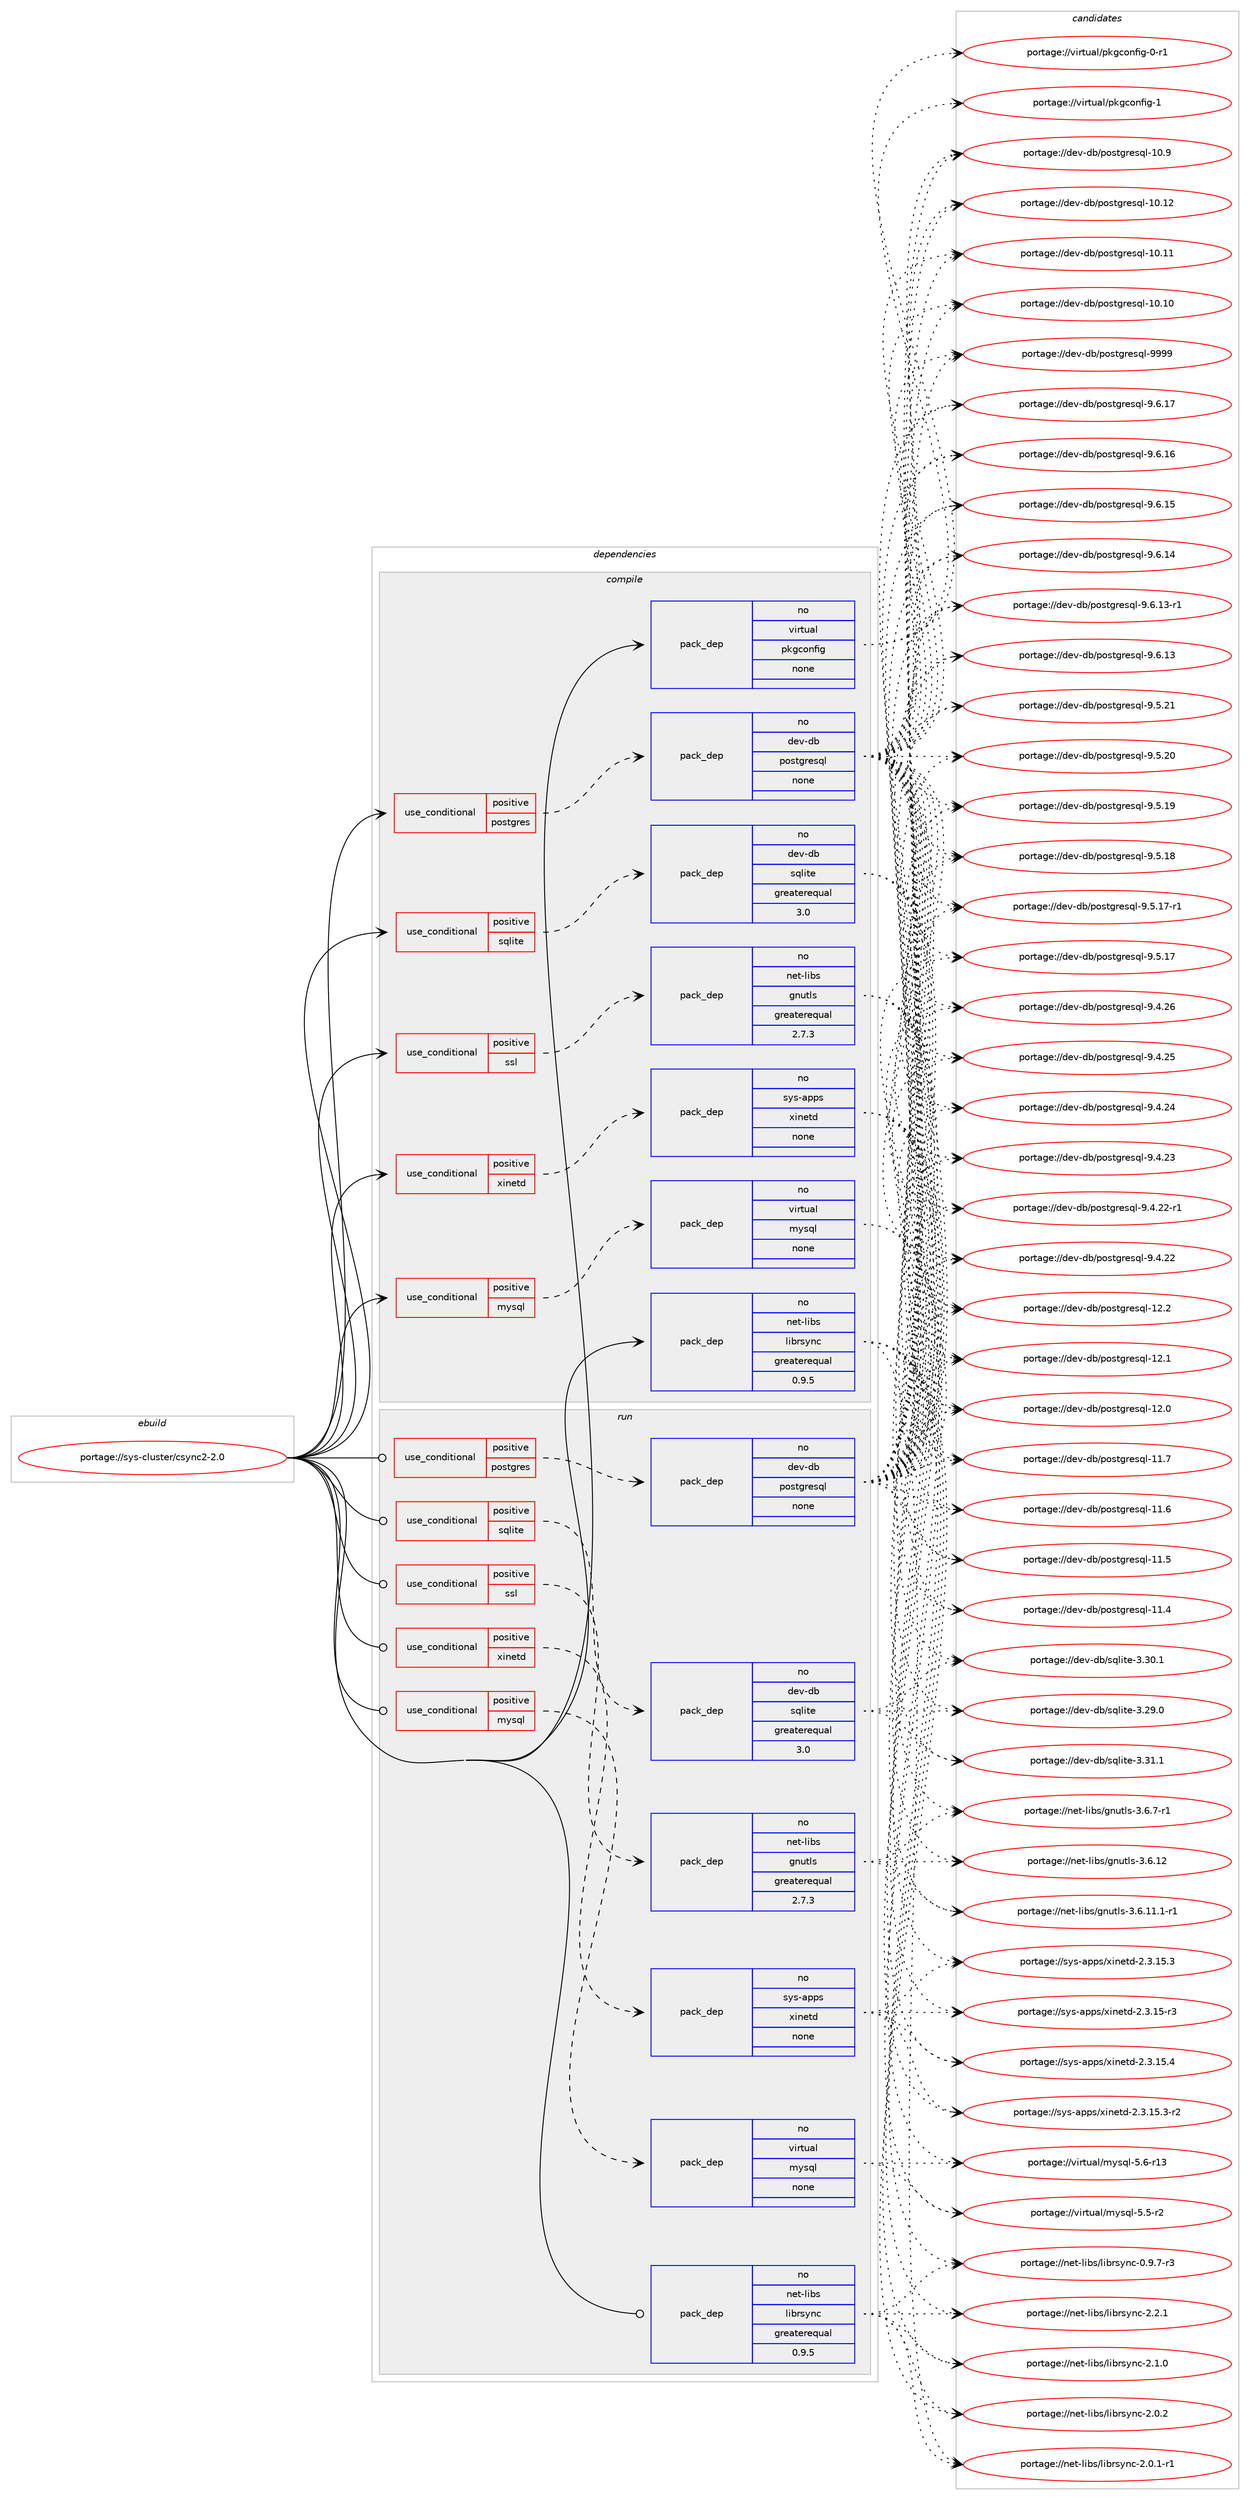 digraph prolog {

# *************
# Graph options
# *************

newrank=true;
concentrate=true;
compound=true;
graph [rankdir=LR,fontname=Helvetica,fontsize=10,ranksep=1.5];#, ranksep=2.5, nodesep=0.2];
edge  [arrowhead=vee];
node  [fontname=Helvetica,fontsize=10];

# **********
# The ebuild
# **********

subgraph cluster_leftcol {
color=gray;
rank=same;
label=<<i>ebuild</i>>;
id [label="portage://sys-cluster/csync2-2.0", color=red, width=4, href="../sys-cluster/csync2-2.0.svg"];
}

# ****************
# The dependencies
# ****************

subgraph cluster_midcol {
color=gray;
label=<<i>dependencies</i>>;
subgraph cluster_compile {
fillcolor="#eeeeee";
style=filled;
label=<<i>compile</i>>;
subgraph cond1847 {
dependency11471 [label=<<TABLE BORDER="0" CELLBORDER="1" CELLSPACING="0" CELLPADDING="4"><TR><TD ROWSPAN="3" CELLPADDING="10">use_conditional</TD></TR><TR><TD>positive</TD></TR><TR><TD>mysql</TD></TR></TABLE>>, shape=none, color=red];
subgraph pack9327 {
dependency11472 [label=<<TABLE BORDER="0" CELLBORDER="1" CELLSPACING="0" CELLPADDING="4" WIDTH="220"><TR><TD ROWSPAN="6" CELLPADDING="30">pack_dep</TD></TR><TR><TD WIDTH="110">no</TD></TR><TR><TD>virtual</TD></TR><TR><TD>mysql</TD></TR><TR><TD>none</TD></TR><TR><TD></TD></TR></TABLE>>, shape=none, color=blue];
}
dependency11471:e -> dependency11472:w [weight=20,style="dashed",arrowhead="vee"];
}
id:e -> dependency11471:w [weight=20,style="solid",arrowhead="vee"];
subgraph cond1848 {
dependency11473 [label=<<TABLE BORDER="0" CELLBORDER="1" CELLSPACING="0" CELLPADDING="4"><TR><TD ROWSPAN="3" CELLPADDING="10">use_conditional</TD></TR><TR><TD>positive</TD></TR><TR><TD>postgres</TD></TR></TABLE>>, shape=none, color=red];
subgraph pack9328 {
dependency11474 [label=<<TABLE BORDER="0" CELLBORDER="1" CELLSPACING="0" CELLPADDING="4" WIDTH="220"><TR><TD ROWSPAN="6" CELLPADDING="30">pack_dep</TD></TR><TR><TD WIDTH="110">no</TD></TR><TR><TD>dev-db</TD></TR><TR><TD>postgresql</TD></TR><TR><TD>none</TD></TR><TR><TD></TD></TR></TABLE>>, shape=none, color=blue];
}
dependency11473:e -> dependency11474:w [weight=20,style="dashed",arrowhead="vee"];
}
id:e -> dependency11473:w [weight=20,style="solid",arrowhead="vee"];
subgraph cond1849 {
dependency11475 [label=<<TABLE BORDER="0" CELLBORDER="1" CELLSPACING="0" CELLPADDING="4"><TR><TD ROWSPAN="3" CELLPADDING="10">use_conditional</TD></TR><TR><TD>positive</TD></TR><TR><TD>sqlite</TD></TR></TABLE>>, shape=none, color=red];
subgraph pack9329 {
dependency11476 [label=<<TABLE BORDER="0" CELLBORDER="1" CELLSPACING="0" CELLPADDING="4" WIDTH="220"><TR><TD ROWSPAN="6" CELLPADDING="30">pack_dep</TD></TR><TR><TD WIDTH="110">no</TD></TR><TR><TD>dev-db</TD></TR><TR><TD>sqlite</TD></TR><TR><TD>greaterequal</TD></TR><TR><TD>3.0</TD></TR></TABLE>>, shape=none, color=blue];
}
dependency11475:e -> dependency11476:w [weight=20,style="dashed",arrowhead="vee"];
}
id:e -> dependency11475:w [weight=20,style="solid",arrowhead="vee"];
subgraph cond1850 {
dependency11477 [label=<<TABLE BORDER="0" CELLBORDER="1" CELLSPACING="0" CELLPADDING="4"><TR><TD ROWSPAN="3" CELLPADDING="10">use_conditional</TD></TR><TR><TD>positive</TD></TR><TR><TD>ssl</TD></TR></TABLE>>, shape=none, color=red];
subgraph pack9330 {
dependency11478 [label=<<TABLE BORDER="0" CELLBORDER="1" CELLSPACING="0" CELLPADDING="4" WIDTH="220"><TR><TD ROWSPAN="6" CELLPADDING="30">pack_dep</TD></TR><TR><TD WIDTH="110">no</TD></TR><TR><TD>net-libs</TD></TR><TR><TD>gnutls</TD></TR><TR><TD>greaterequal</TD></TR><TR><TD>2.7.3</TD></TR></TABLE>>, shape=none, color=blue];
}
dependency11477:e -> dependency11478:w [weight=20,style="dashed",arrowhead="vee"];
}
id:e -> dependency11477:w [weight=20,style="solid",arrowhead="vee"];
subgraph cond1851 {
dependency11479 [label=<<TABLE BORDER="0" CELLBORDER="1" CELLSPACING="0" CELLPADDING="4"><TR><TD ROWSPAN="3" CELLPADDING="10">use_conditional</TD></TR><TR><TD>positive</TD></TR><TR><TD>xinetd</TD></TR></TABLE>>, shape=none, color=red];
subgraph pack9331 {
dependency11480 [label=<<TABLE BORDER="0" CELLBORDER="1" CELLSPACING="0" CELLPADDING="4" WIDTH="220"><TR><TD ROWSPAN="6" CELLPADDING="30">pack_dep</TD></TR><TR><TD WIDTH="110">no</TD></TR><TR><TD>sys-apps</TD></TR><TR><TD>xinetd</TD></TR><TR><TD>none</TD></TR><TR><TD></TD></TR></TABLE>>, shape=none, color=blue];
}
dependency11479:e -> dependency11480:w [weight=20,style="dashed",arrowhead="vee"];
}
id:e -> dependency11479:w [weight=20,style="solid",arrowhead="vee"];
subgraph pack9332 {
dependency11481 [label=<<TABLE BORDER="0" CELLBORDER="1" CELLSPACING="0" CELLPADDING="4" WIDTH="220"><TR><TD ROWSPAN="6" CELLPADDING="30">pack_dep</TD></TR><TR><TD WIDTH="110">no</TD></TR><TR><TD>net-libs</TD></TR><TR><TD>librsync</TD></TR><TR><TD>greaterequal</TD></TR><TR><TD>0.9.5</TD></TR></TABLE>>, shape=none, color=blue];
}
id:e -> dependency11481:w [weight=20,style="solid",arrowhead="vee"];
subgraph pack9333 {
dependency11482 [label=<<TABLE BORDER="0" CELLBORDER="1" CELLSPACING="0" CELLPADDING="4" WIDTH="220"><TR><TD ROWSPAN="6" CELLPADDING="30">pack_dep</TD></TR><TR><TD WIDTH="110">no</TD></TR><TR><TD>virtual</TD></TR><TR><TD>pkgconfig</TD></TR><TR><TD>none</TD></TR><TR><TD></TD></TR></TABLE>>, shape=none, color=blue];
}
id:e -> dependency11482:w [weight=20,style="solid",arrowhead="vee"];
}
subgraph cluster_compileandrun {
fillcolor="#eeeeee";
style=filled;
label=<<i>compile and run</i>>;
}
subgraph cluster_run {
fillcolor="#eeeeee";
style=filled;
label=<<i>run</i>>;
subgraph cond1852 {
dependency11483 [label=<<TABLE BORDER="0" CELLBORDER="1" CELLSPACING="0" CELLPADDING="4"><TR><TD ROWSPAN="3" CELLPADDING="10">use_conditional</TD></TR><TR><TD>positive</TD></TR><TR><TD>mysql</TD></TR></TABLE>>, shape=none, color=red];
subgraph pack9334 {
dependency11484 [label=<<TABLE BORDER="0" CELLBORDER="1" CELLSPACING="0" CELLPADDING="4" WIDTH="220"><TR><TD ROWSPAN="6" CELLPADDING="30">pack_dep</TD></TR><TR><TD WIDTH="110">no</TD></TR><TR><TD>virtual</TD></TR><TR><TD>mysql</TD></TR><TR><TD>none</TD></TR><TR><TD></TD></TR></TABLE>>, shape=none, color=blue];
}
dependency11483:e -> dependency11484:w [weight=20,style="dashed",arrowhead="vee"];
}
id:e -> dependency11483:w [weight=20,style="solid",arrowhead="odot"];
subgraph cond1853 {
dependency11485 [label=<<TABLE BORDER="0" CELLBORDER="1" CELLSPACING="0" CELLPADDING="4"><TR><TD ROWSPAN="3" CELLPADDING="10">use_conditional</TD></TR><TR><TD>positive</TD></TR><TR><TD>postgres</TD></TR></TABLE>>, shape=none, color=red];
subgraph pack9335 {
dependency11486 [label=<<TABLE BORDER="0" CELLBORDER="1" CELLSPACING="0" CELLPADDING="4" WIDTH="220"><TR><TD ROWSPAN="6" CELLPADDING="30">pack_dep</TD></TR><TR><TD WIDTH="110">no</TD></TR><TR><TD>dev-db</TD></TR><TR><TD>postgresql</TD></TR><TR><TD>none</TD></TR><TR><TD></TD></TR></TABLE>>, shape=none, color=blue];
}
dependency11485:e -> dependency11486:w [weight=20,style="dashed",arrowhead="vee"];
}
id:e -> dependency11485:w [weight=20,style="solid",arrowhead="odot"];
subgraph cond1854 {
dependency11487 [label=<<TABLE BORDER="0" CELLBORDER="1" CELLSPACING="0" CELLPADDING="4"><TR><TD ROWSPAN="3" CELLPADDING="10">use_conditional</TD></TR><TR><TD>positive</TD></TR><TR><TD>sqlite</TD></TR></TABLE>>, shape=none, color=red];
subgraph pack9336 {
dependency11488 [label=<<TABLE BORDER="0" CELLBORDER="1" CELLSPACING="0" CELLPADDING="4" WIDTH="220"><TR><TD ROWSPAN="6" CELLPADDING="30">pack_dep</TD></TR><TR><TD WIDTH="110">no</TD></TR><TR><TD>dev-db</TD></TR><TR><TD>sqlite</TD></TR><TR><TD>greaterequal</TD></TR><TR><TD>3.0</TD></TR></TABLE>>, shape=none, color=blue];
}
dependency11487:e -> dependency11488:w [weight=20,style="dashed",arrowhead="vee"];
}
id:e -> dependency11487:w [weight=20,style="solid",arrowhead="odot"];
subgraph cond1855 {
dependency11489 [label=<<TABLE BORDER="0" CELLBORDER="1" CELLSPACING="0" CELLPADDING="4"><TR><TD ROWSPAN="3" CELLPADDING="10">use_conditional</TD></TR><TR><TD>positive</TD></TR><TR><TD>ssl</TD></TR></TABLE>>, shape=none, color=red];
subgraph pack9337 {
dependency11490 [label=<<TABLE BORDER="0" CELLBORDER="1" CELLSPACING="0" CELLPADDING="4" WIDTH="220"><TR><TD ROWSPAN="6" CELLPADDING="30">pack_dep</TD></TR><TR><TD WIDTH="110">no</TD></TR><TR><TD>net-libs</TD></TR><TR><TD>gnutls</TD></TR><TR><TD>greaterequal</TD></TR><TR><TD>2.7.3</TD></TR></TABLE>>, shape=none, color=blue];
}
dependency11489:e -> dependency11490:w [weight=20,style="dashed",arrowhead="vee"];
}
id:e -> dependency11489:w [weight=20,style="solid",arrowhead="odot"];
subgraph cond1856 {
dependency11491 [label=<<TABLE BORDER="0" CELLBORDER="1" CELLSPACING="0" CELLPADDING="4"><TR><TD ROWSPAN="3" CELLPADDING="10">use_conditional</TD></TR><TR><TD>positive</TD></TR><TR><TD>xinetd</TD></TR></TABLE>>, shape=none, color=red];
subgraph pack9338 {
dependency11492 [label=<<TABLE BORDER="0" CELLBORDER="1" CELLSPACING="0" CELLPADDING="4" WIDTH="220"><TR><TD ROWSPAN="6" CELLPADDING="30">pack_dep</TD></TR><TR><TD WIDTH="110">no</TD></TR><TR><TD>sys-apps</TD></TR><TR><TD>xinetd</TD></TR><TR><TD>none</TD></TR><TR><TD></TD></TR></TABLE>>, shape=none, color=blue];
}
dependency11491:e -> dependency11492:w [weight=20,style="dashed",arrowhead="vee"];
}
id:e -> dependency11491:w [weight=20,style="solid",arrowhead="odot"];
subgraph pack9339 {
dependency11493 [label=<<TABLE BORDER="0" CELLBORDER="1" CELLSPACING="0" CELLPADDING="4" WIDTH="220"><TR><TD ROWSPAN="6" CELLPADDING="30">pack_dep</TD></TR><TR><TD WIDTH="110">no</TD></TR><TR><TD>net-libs</TD></TR><TR><TD>librsync</TD></TR><TR><TD>greaterequal</TD></TR><TR><TD>0.9.5</TD></TR></TABLE>>, shape=none, color=blue];
}
id:e -> dependency11493:w [weight=20,style="solid",arrowhead="odot"];
}
}

# **************
# The candidates
# **************

subgraph cluster_choices {
rank=same;
color=gray;
label=<<i>candidates</i>>;

subgraph choice9327 {
color=black;
nodesep=1;
choice118105114116117971084710912111511310845534654451144951 [label="portage://virtual/mysql-5.6-r13", color=red, width=4,href="../virtual/mysql-5.6-r13.svg"];
choice1181051141161179710847109121115113108455346534511450 [label="portage://virtual/mysql-5.5-r2", color=red, width=4,href="../virtual/mysql-5.5-r2.svg"];
dependency11472:e -> choice118105114116117971084710912111511310845534654451144951:w [style=dotted,weight="100"];
dependency11472:e -> choice1181051141161179710847109121115113108455346534511450:w [style=dotted,weight="100"];
}
subgraph choice9328 {
color=black;
nodesep=1;
choice1001011184510098471121111151161031141011151131084557575757 [label="portage://dev-db/postgresql-9999", color=red, width=4,href="../dev-db/postgresql-9999.svg"];
choice10010111845100984711211111511610311410111511310845574654464955 [label="portage://dev-db/postgresql-9.6.17", color=red, width=4,href="../dev-db/postgresql-9.6.17.svg"];
choice10010111845100984711211111511610311410111511310845574654464954 [label="portage://dev-db/postgresql-9.6.16", color=red, width=4,href="../dev-db/postgresql-9.6.16.svg"];
choice10010111845100984711211111511610311410111511310845574654464953 [label="portage://dev-db/postgresql-9.6.15", color=red, width=4,href="../dev-db/postgresql-9.6.15.svg"];
choice10010111845100984711211111511610311410111511310845574654464952 [label="portage://dev-db/postgresql-9.6.14", color=red, width=4,href="../dev-db/postgresql-9.6.14.svg"];
choice100101118451009847112111115116103114101115113108455746544649514511449 [label="portage://dev-db/postgresql-9.6.13-r1", color=red, width=4,href="../dev-db/postgresql-9.6.13-r1.svg"];
choice10010111845100984711211111511610311410111511310845574654464951 [label="portage://dev-db/postgresql-9.6.13", color=red, width=4,href="../dev-db/postgresql-9.6.13.svg"];
choice10010111845100984711211111511610311410111511310845574653465049 [label="portage://dev-db/postgresql-9.5.21", color=red, width=4,href="../dev-db/postgresql-9.5.21.svg"];
choice10010111845100984711211111511610311410111511310845574653465048 [label="portage://dev-db/postgresql-9.5.20", color=red, width=4,href="../dev-db/postgresql-9.5.20.svg"];
choice10010111845100984711211111511610311410111511310845574653464957 [label="portage://dev-db/postgresql-9.5.19", color=red, width=4,href="../dev-db/postgresql-9.5.19.svg"];
choice10010111845100984711211111511610311410111511310845574653464956 [label="portage://dev-db/postgresql-9.5.18", color=red, width=4,href="../dev-db/postgresql-9.5.18.svg"];
choice100101118451009847112111115116103114101115113108455746534649554511449 [label="portage://dev-db/postgresql-9.5.17-r1", color=red, width=4,href="../dev-db/postgresql-9.5.17-r1.svg"];
choice10010111845100984711211111511610311410111511310845574653464955 [label="portage://dev-db/postgresql-9.5.17", color=red, width=4,href="../dev-db/postgresql-9.5.17.svg"];
choice10010111845100984711211111511610311410111511310845574652465054 [label="portage://dev-db/postgresql-9.4.26", color=red, width=4,href="../dev-db/postgresql-9.4.26.svg"];
choice10010111845100984711211111511610311410111511310845574652465053 [label="portage://dev-db/postgresql-9.4.25", color=red, width=4,href="../dev-db/postgresql-9.4.25.svg"];
choice10010111845100984711211111511610311410111511310845574652465052 [label="portage://dev-db/postgresql-9.4.24", color=red, width=4,href="../dev-db/postgresql-9.4.24.svg"];
choice10010111845100984711211111511610311410111511310845574652465051 [label="portage://dev-db/postgresql-9.4.23", color=red, width=4,href="../dev-db/postgresql-9.4.23.svg"];
choice100101118451009847112111115116103114101115113108455746524650504511449 [label="portage://dev-db/postgresql-9.4.22-r1", color=red, width=4,href="../dev-db/postgresql-9.4.22-r1.svg"];
choice10010111845100984711211111511610311410111511310845574652465050 [label="portage://dev-db/postgresql-9.4.22", color=red, width=4,href="../dev-db/postgresql-9.4.22.svg"];
choice1001011184510098471121111151161031141011151131084549504650 [label="portage://dev-db/postgresql-12.2", color=red, width=4,href="../dev-db/postgresql-12.2.svg"];
choice1001011184510098471121111151161031141011151131084549504649 [label="portage://dev-db/postgresql-12.1", color=red, width=4,href="../dev-db/postgresql-12.1.svg"];
choice1001011184510098471121111151161031141011151131084549504648 [label="portage://dev-db/postgresql-12.0", color=red, width=4,href="../dev-db/postgresql-12.0.svg"];
choice1001011184510098471121111151161031141011151131084549494655 [label="portage://dev-db/postgresql-11.7", color=red, width=4,href="../dev-db/postgresql-11.7.svg"];
choice1001011184510098471121111151161031141011151131084549494654 [label="portage://dev-db/postgresql-11.6", color=red, width=4,href="../dev-db/postgresql-11.6.svg"];
choice1001011184510098471121111151161031141011151131084549494653 [label="portage://dev-db/postgresql-11.5", color=red, width=4,href="../dev-db/postgresql-11.5.svg"];
choice1001011184510098471121111151161031141011151131084549494652 [label="portage://dev-db/postgresql-11.4", color=red, width=4,href="../dev-db/postgresql-11.4.svg"];
choice1001011184510098471121111151161031141011151131084549484657 [label="portage://dev-db/postgresql-10.9", color=red, width=4,href="../dev-db/postgresql-10.9.svg"];
choice100101118451009847112111115116103114101115113108454948464950 [label="portage://dev-db/postgresql-10.12", color=red, width=4,href="../dev-db/postgresql-10.12.svg"];
choice100101118451009847112111115116103114101115113108454948464949 [label="portage://dev-db/postgresql-10.11", color=red, width=4,href="../dev-db/postgresql-10.11.svg"];
choice100101118451009847112111115116103114101115113108454948464948 [label="portage://dev-db/postgresql-10.10", color=red, width=4,href="../dev-db/postgresql-10.10.svg"];
dependency11474:e -> choice1001011184510098471121111151161031141011151131084557575757:w [style=dotted,weight="100"];
dependency11474:e -> choice10010111845100984711211111511610311410111511310845574654464955:w [style=dotted,weight="100"];
dependency11474:e -> choice10010111845100984711211111511610311410111511310845574654464954:w [style=dotted,weight="100"];
dependency11474:e -> choice10010111845100984711211111511610311410111511310845574654464953:w [style=dotted,weight="100"];
dependency11474:e -> choice10010111845100984711211111511610311410111511310845574654464952:w [style=dotted,weight="100"];
dependency11474:e -> choice100101118451009847112111115116103114101115113108455746544649514511449:w [style=dotted,weight="100"];
dependency11474:e -> choice10010111845100984711211111511610311410111511310845574654464951:w [style=dotted,weight="100"];
dependency11474:e -> choice10010111845100984711211111511610311410111511310845574653465049:w [style=dotted,weight="100"];
dependency11474:e -> choice10010111845100984711211111511610311410111511310845574653465048:w [style=dotted,weight="100"];
dependency11474:e -> choice10010111845100984711211111511610311410111511310845574653464957:w [style=dotted,weight="100"];
dependency11474:e -> choice10010111845100984711211111511610311410111511310845574653464956:w [style=dotted,weight="100"];
dependency11474:e -> choice100101118451009847112111115116103114101115113108455746534649554511449:w [style=dotted,weight="100"];
dependency11474:e -> choice10010111845100984711211111511610311410111511310845574653464955:w [style=dotted,weight="100"];
dependency11474:e -> choice10010111845100984711211111511610311410111511310845574652465054:w [style=dotted,weight="100"];
dependency11474:e -> choice10010111845100984711211111511610311410111511310845574652465053:w [style=dotted,weight="100"];
dependency11474:e -> choice10010111845100984711211111511610311410111511310845574652465052:w [style=dotted,weight="100"];
dependency11474:e -> choice10010111845100984711211111511610311410111511310845574652465051:w [style=dotted,weight="100"];
dependency11474:e -> choice100101118451009847112111115116103114101115113108455746524650504511449:w [style=dotted,weight="100"];
dependency11474:e -> choice10010111845100984711211111511610311410111511310845574652465050:w [style=dotted,weight="100"];
dependency11474:e -> choice1001011184510098471121111151161031141011151131084549504650:w [style=dotted,weight="100"];
dependency11474:e -> choice1001011184510098471121111151161031141011151131084549504649:w [style=dotted,weight="100"];
dependency11474:e -> choice1001011184510098471121111151161031141011151131084549504648:w [style=dotted,weight="100"];
dependency11474:e -> choice1001011184510098471121111151161031141011151131084549494655:w [style=dotted,weight="100"];
dependency11474:e -> choice1001011184510098471121111151161031141011151131084549494654:w [style=dotted,weight="100"];
dependency11474:e -> choice1001011184510098471121111151161031141011151131084549494653:w [style=dotted,weight="100"];
dependency11474:e -> choice1001011184510098471121111151161031141011151131084549494652:w [style=dotted,weight="100"];
dependency11474:e -> choice1001011184510098471121111151161031141011151131084549484657:w [style=dotted,weight="100"];
dependency11474:e -> choice100101118451009847112111115116103114101115113108454948464950:w [style=dotted,weight="100"];
dependency11474:e -> choice100101118451009847112111115116103114101115113108454948464949:w [style=dotted,weight="100"];
dependency11474:e -> choice100101118451009847112111115116103114101115113108454948464948:w [style=dotted,weight="100"];
}
subgraph choice9329 {
color=black;
nodesep=1;
choice10010111845100984711511310810511610145514651494649 [label="portage://dev-db/sqlite-3.31.1", color=red, width=4,href="../dev-db/sqlite-3.31.1.svg"];
choice10010111845100984711511310810511610145514651484649 [label="portage://dev-db/sqlite-3.30.1", color=red, width=4,href="../dev-db/sqlite-3.30.1.svg"];
choice10010111845100984711511310810511610145514650574648 [label="portage://dev-db/sqlite-3.29.0", color=red, width=4,href="../dev-db/sqlite-3.29.0.svg"];
dependency11476:e -> choice10010111845100984711511310810511610145514651494649:w [style=dotted,weight="100"];
dependency11476:e -> choice10010111845100984711511310810511610145514651484649:w [style=dotted,weight="100"];
dependency11476:e -> choice10010111845100984711511310810511610145514650574648:w [style=dotted,weight="100"];
}
subgraph choice9330 {
color=black;
nodesep=1;
choice1101011164510810598115471031101171161081154551465446554511449 [label="portage://net-libs/gnutls-3.6.7-r1", color=red, width=4,href="../net-libs/gnutls-3.6.7-r1.svg"];
choice11010111645108105981154710311011711610811545514654464950 [label="portage://net-libs/gnutls-3.6.12", color=red, width=4,href="../net-libs/gnutls-3.6.12.svg"];
choice1101011164510810598115471031101171161081154551465446494946494511449 [label="portage://net-libs/gnutls-3.6.11.1-r1", color=red, width=4,href="../net-libs/gnutls-3.6.11.1-r1.svg"];
dependency11478:e -> choice1101011164510810598115471031101171161081154551465446554511449:w [style=dotted,weight="100"];
dependency11478:e -> choice11010111645108105981154710311011711610811545514654464950:w [style=dotted,weight="100"];
dependency11478:e -> choice1101011164510810598115471031101171161081154551465446494946494511449:w [style=dotted,weight="100"];
}
subgraph choice9331 {
color=black;
nodesep=1;
choice115121115459711211211547120105110101116100455046514649534652 [label="portage://sys-apps/xinetd-2.3.15.4", color=red, width=4,href="../sys-apps/xinetd-2.3.15.4.svg"];
choice1151211154597112112115471201051101011161004550465146495346514511450 [label="portage://sys-apps/xinetd-2.3.15.3-r2", color=red, width=4,href="../sys-apps/xinetd-2.3.15.3-r2.svg"];
choice115121115459711211211547120105110101116100455046514649534651 [label="portage://sys-apps/xinetd-2.3.15.3", color=red, width=4,href="../sys-apps/xinetd-2.3.15.3.svg"];
choice115121115459711211211547120105110101116100455046514649534511451 [label="portage://sys-apps/xinetd-2.3.15-r3", color=red, width=4,href="../sys-apps/xinetd-2.3.15-r3.svg"];
dependency11480:e -> choice115121115459711211211547120105110101116100455046514649534652:w [style=dotted,weight="100"];
dependency11480:e -> choice1151211154597112112115471201051101011161004550465146495346514511450:w [style=dotted,weight="100"];
dependency11480:e -> choice115121115459711211211547120105110101116100455046514649534651:w [style=dotted,weight="100"];
dependency11480:e -> choice115121115459711211211547120105110101116100455046514649534511451:w [style=dotted,weight="100"];
}
subgraph choice9332 {
color=black;
nodesep=1;
choice1101011164510810598115471081059811411512111099455046504649 [label="portage://net-libs/librsync-2.2.1", color=red, width=4,href="../net-libs/librsync-2.2.1.svg"];
choice1101011164510810598115471081059811411512111099455046494648 [label="portage://net-libs/librsync-2.1.0", color=red, width=4,href="../net-libs/librsync-2.1.0.svg"];
choice1101011164510810598115471081059811411512111099455046484650 [label="portage://net-libs/librsync-2.0.2", color=red, width=4,href="../net-libs/librsync-2.0.2.svg"];
choice11010111645108105981154710810598114115121110994550464846494511449 [label="portage://net-libs/librsync-2.0.1-r1", color=red, width=4,href="../net-libs/librsync-2.0.1-r1.svg"];
choice11010111645108105981154710810598114115121110994548465746554511451 [label="portage://net-libs/librsync-0.9.7-r3", color=red, width=4,href="../net-libs/librsync-0.9.7-r3.svg"];
dependency11481:e -> choice1101011164510810598115471081059811411512111099455046504649:w [style=dotted,weight="100"];
dependency11481:e -> choice1101011164510810598115471081059811411512111099455046494648:w [style=dotted,weight="100"];
dependency11481:e -> choice1101011164510810598115471081059811411512111099455046484650:w [style=dotted,weight="100"];
dependency11481:e -> choice11010111645108105981154710810598114115121110994550464846494511449:w [style=dotted,weight="100"];
dependency11481:e -> choice11010111645108105981154710810598114115121110994548465746554511451:w [style=dotted,weight="100"];
}
subgraph choice9333 {
color=black;
nodesep=1;
choice1181051141161179710847112107103991111101021051034549 [label="portage://virtual/pkgconfig-1", color=red, width=4,href="../virtual/pkgconfig-1.svg"];
choice11810511411611797108471121071039911111010210510345484511449 [label="portage://virtual/pkgconfig-0-r1", color=red, width=4,href="../virtual/pkgconfig-0-r1.svg"];
dependency11482:e -> choice1181051141161179710847112107103991111101021051034549:w [style=dotted,weight="100"];
dependency11482:e -> choice11810511411611797108471121071039911111010210510345484511449:w [style=dotted,weight="100"];
}
subgraph choice9334 {
color=black;
nodesep=1;
choice118105114116117971084710912111511310845534654451144951 [label="portage://virtual/mysql-5.6-r13", color=red, width=4,href="../virtual/mysql-5.6-r13.svg"];
choice1181051141161179710847109121115113108455346534511450 [label="portage://virtual/mysql-5.5-r2", color=red, width=4,href="../virtual/mysql-5.5-r2.svg"];
dependency11484:e -> choice118105114116117971084710912111511310845534654451144951:w [style=dotted,weight="100"];
dependency11484:e -> choice1181051141161179710847109121115113108455346534511450:w [style=dotted,weight="100"];
}
subgraph choice9335 {
color=black;
nodesep=1;
choice1001011184510098471121111151161031141011151131084557575757 [label="portage://dev-db/postgresql-9999", color=red, width=4,href="../dev-db/postgresql-9999.svg"];
choice10010111845100984711211111511610311410111511310845574654464955 [label="portage://dev-db/postgresql-9.6.17", color=red, width=4,href="../dev-db/postgresql-9.6.17.svg"];
choice10010111845100984711211111511610311410111511310845574654464954 [label="portage://dev-db/postgresql-9.6.16", color=red, width=4,href="../dev-db/postgresql-9.6.16.svg"];
choice10010111845100984711211111511610311410111511310845574654464953 [label="portage://dev-db/postgresql-9.6.15", color=red, width=4,href="../dev-db/postgresql-9.6.15.svg"];
choice10010111845100984711211111511610311410111511310845574654464952 [label="portage://dev-db/postgresql-9.6.14", color=red, width=4,href="../dev-db/postgresql-9.6.14.svg"];
choice100101118451009847112111115116103114101115113108455746544649514511449 [label="portage://dev-db/postgresql-9.6.13-r1", color=red, width=4,href="../dev-db/postgresql-9.6.13-r1.svg"];
choice10010111845100984711211111511610311410111511310845574654464951 [label="portage://dev-db/postgresql-9.6.13", color=red, width=4,href="../dev-db/postgresql-9.6.13.svg"];
choice10010111845100984711211111511610311410111511310845574653465049 [label="portage://dev-db/postgresql-9.5.21", color=red, width=4,href="../dev-db/postgresql-9.5.21.svg"];
choice10010111845100984711211111511610311410111511310845574653465048 [label="portage://dev-db/postgresql-9.5.20", color=red, width=4,href="../dev-db/postgresql-9.5.20.svg"];
choice10010111845100984711211111511610311410111511310845574653464957 [label="portage://dev-db/postgresql-9.5.19", color=red, width=4,href="../dev-db/postgresql-9.5.19.svg"];
choice10010111845100984711211111511610311410111511310845574653464956 [label="portage://dev-db/postgresql-9.5.18", color=red, width=4,href="../dev-db/postgresql-9.5.18.svg"];
choice100101118451009847112111115116103114101115113108455746534649554511449 [label="portage://dev-db/postgresql-9.5.17-r1", color=red, width=4,href="../dev-db/postgresql-9.5.17-r1.svg"];
choice10010111845100984711211111511610311410111511310845574653464955 [label="portage://dev-db/postgresql-9.5.17", color=red, width=4,href="../dev-db/postgresql-9.5.17.svg"];
choice10010111845100984711211111511610311410111511310845574652465054 [label="portage://dev-db/postgresql-9.4.26", color=red, width=4,href="../dev-db/postgresql-9.4.26.svg"];
choice10010111845100984711211111511610311410111511310845574652465053 [label="portage://dev-db/postgresql-9.4.25", color=red, width=4,href="../dev-db/postgresql-9.4.25.svg"];
choice10010111845100984711211111511610311410111511310845574652465052 [label="portage://dev-db/postgresql-9.4.24", color=red, width=4,href="../dev-db/postgresql-9.4.24.svg"];
choice10010111845100984711211111511610311410111511310845574652465051 [label="portage://dev-db/postgresql-9.4.23", color=red, width=4,href="../dev-db/postgresql-9.4.23.svg"];
choice100101118451009847112111115116103114101115113108455746524650504511449 [label="portage://dev-db/postgresql-9.4.22-r1", color=red, width=4,href="../dev-db/postgresql-9.4.22-r1.svg"];
choice10010111845100984711211111511610311410111511310845574652465050 [label="portage://dev-db/postgresql-9.4.22", color=red, width=4,href="../dev-db/postgresql-9.4.22.svg"];
choice1001011184510098471121111151161031141011151131084549504650 [label="portage://dev-db/postgresql-12.2", color=red, width=4,href="../dev-db/postgresql-12.2.svg"];
choice1001011184510098471121111151161031141011151131084549504649 [label="portage://dev-db/postgresql-12.1", color=red, width=4,href="../dev-db/postgresql-12.1.svg"];
choice1001011184510098471121111151161031141011151131084549504648 [label="portage://dev-db/postgresql-12.0", color=red, width=4,href="../dev-db/postgresql-12.0.svg"];
choice1001011184510098471121111151161031141011151131084549494655 [label="portage://dev-db/postgresql-11.7", color=red, width=4,href="../dev-db/postgresql-11.7.svg"];
choice1001011184510098471121111151161031141011151131084549494654 [label="portage://dev-db/postgresql-11.6", color=red, width=4,href="../dev-db/postgresql-11.6.svg"];
choice1001011184510098471121111151161031141011151131084549494653 [label="portage://dev-db/postgresql-11.5", color=red, width=4,href="../dev-db/postgresql-11.5.svg"];
choice1001011184510098471121111151161031141011151131084549494652 [label="portage://dev-db/postgresql-11.4", color=red, width=4,href="../dev-db/postgresql-11.4.svg"];
choice1001011184510098471121111151161031141011151131084549484657 [label="portage://dev-db/postgresql-10.9", color=red, width=4,href="../dev-db/postgresql-10.9.svg"];
choice100101118451009847112111115116103114101115113108454948464950 [label="portage://dev-db/postgresql-10.12", color=red, width=4,href="../dev-db/postgresql-10.12.svg"];
choice100101118451009847112111115116103114101115113108454948464949 [label="portage://dev-db/postgresql-10.11", color=red, width=4,href="../dev-db/postgresql-10.11.svg"];
choice100101118451009847112111115116103114101115113108454948464948 [label="portage://dev-db/postgresql-10.10", color=red, width=4,href="../dev-db/postgresql-10.10.svg"];
dependency11486:e -> choice1001011184510098471121111151161031141011151131084557575757:w [style=dotted,weight="100"];
dependency11486:e -> choice10010111845100984711211111511610311410111511310845574654464955:w [style=dotted,weight="100"];
dependency11486:e -> choice10010111845100984711211111511610311410111511310845574654464954:w [style=dotted,weight="100"];
dependency11486:e -> choice10010111845100984711211111511610311410111511310845574654464953:w [style=dotted,weight="100"];
dependency11486:e -> choice10010111845100984711211111511610311410111511310845574654464952:w [style=dotted,weight="100"];
dependency11486:e -> choice100101118451009847112111115116103114101115113108455746544649514511449:w [style=dotted,weight="100"];
dependency11486:e -> choice10010111845100984711211111511610311410111511310845574654464951:w [style=dotted,weight="100"];
dependency11486:e -> choice10010111845100984711211111511610311410111511310845574653465049:w [style=dotted,weight="100"];
dependency11486:e -> choice10010111845100984711211111511610311410111511310845574653465048:w [style=dotted,weight="100"];
dependency11486:e -> choice10010111845100984711211111511610311410111511310845574653464957:w [style=dotted,weight="100"];
dependency11486:e -> choice10010111845100984711211111511610311410111511310845574653464956:w [style=dotted,weight="100"];
dependency11486:e -> choice100101118451009847112111115116103114101115113108455746534649554511449:w [style=dotted,weight="100"];
dependency11486:e -> choice10010111845100984711211111511610311410111511310845574653464955:w [style=dotted,weight="100"];
dependency11486:e -> choice10010111845100984711211111511610311410111511310845574652465054:w [style=dotted,weight="100"];
dependency11486:e -> choice10010111845100984711211111511610311410111511310845574652465053:w [style=dotted,weight="100"];
dependency11486:e -> choice10010111845100984711211111511610311410111511310845574652465052:w [style=dotted,weight="100"];
dependency11486:e -> choice10010111845100984711211111511610311410111511310845574652465051:w [style=dotted,weight="100"];
dependency11486:e -> choice100101118451009847112111115116103114101115113108455746524650504511449:w [style=dotted,weight="100"];
dependency11486:e -> choice10010111845100984711211111511610311410111511310845574652465050:w [style=dotted,weight="100"];
dependency11486:e -> choice1001011184510098471121111151161031141011151131084549504650:w [style=dotted,weight="100"];
dependency11486:e -> choice1001011184510098471121111151161031141011151131084549504649:w [style=dotted,weight="100"];
dependency11486:e -> choice1001011184510098471121111151161031141011151131084549504648:w [style=dotted,weight="100"];
dependency11486:e -> choice1001011184510098471121111151161031141011151131084549494655:w [style=dotted,weight="100"];
dependency11486:e -> choice1001011184510098471121111151161031141011151131084549494654:w [style=dotted,weight="100"];
dependency11486:e -> choice1001011184510098471121111151161031141011151131084549494653:w [style=dotted,weight="100"];
dependency11486:e -> choice1001011184510098471121111151161031141011151131084549494652:w [style=dotted,weight="100"];
dependency11486:e -> choice1001011184510098471121111151161031141011151131084549484657:w [style=dotted,weight="100"];
dependency11486:e -> choice100101118451009847112111115116103114101115113108454948464950:w [style=dotted,weight="100"];
dependency11486:e -> choice100101118451009847112111115116103114101115113108454948464949:w [style=dotted,weight="100"];
dependency11486:e -> choice100101118451009847112111115116103114101115113108454948464948:w [style=dotted,weight="100"];
}
subgraph choice9336 {
color=black;
nodesep=1;
choice10010111845100984711511310810511610145514651494649 [label="portage://dev-db/sqlite-3.31.1", color=red, width=4,href="../dev-db/sqlite-3.31.1.svg"];
choice10010111845100984711511310810511610145514651484649 [label="portage://dev-db/sqlite-3.30.1", color=red, width=4,href="../dev-db/sqlite-3.30.1.svg"];
choice10010111845100984711511310810511610145514650574648 [label="portage://dev-db/sqlite-3.29.0", color=red, width=4,href="../dev-db/sqlite-3.29.0.svg"];
dependency11488:e -> choice10010111845100984711511310810511610145514651494649:w [style=dotted,weight="100"];
dependency11488:e -> choice10010111845100984711511310810511610145514651484649:w [style=dotted,weight="100"];
dependency11488:e -> choice10010111845100984711511310810511610145514650574648:w [style=dotted,weight="100"];
}
subgraph choice9337 {
color=black;
nodesep=1;
choice1101011164510810598115471031101171161081154551465446554511449 [label="portage://net-libs/gnutls-3.6.7-r1", color=red, width=4,href="../net-libs/gnutls-3.6.7-r1.svg"];
choice11010111645108105981154710311011711610811545514654464950 [label="portage://net-libs/gnutls-3.6.12", color=red, width=4,href="../net-libs/gnutls-3.6.12.svg"];
choice1101011164510810598115471031101171161081154551465446494946494511449 [label="portage://net-libs/gnutls-3.6.11.1-r1", color=red, width=4,href="../net-libs/gnutls-3.6.11.1-r1.svg"];
dependency11490:e -> choice1101011164510810598115471031101171161081154551465446554511449:w [style=dotted,weight="100"];
dependency11490:e -> choice11010111645108105981154710311011711610811545514654464950:w [style=dotted,weight="100"];
dependency11490:e -> choice1101011164510810598115471031101171161081154551465446494946494511449:w [style=dotted,weight="100"];
}
subgraph choice9338 {
color=black;
nodesep=1;
choice115121115459711211211547120105110101116100455046514649534652 [label="portage://sys-apps/xinetd-2.3.15.4", color=red, width=4,href="../sys-apps/xinetd-2.3.15.4.svg"];
choice1151211154597112112115471201051101011161004550465146495346514511450 [label="portage://sys-apps/xinetd-2.3.15.3-r2", color=red, width=4,href="../sys-apps/xinetd-2.3.15.3-r2.svg"];
choice115121115459711211211547120105110101116100455046514649534651 [label="portage://sys-apps/xinetd-2.3.15.3", color=red, width=4,href="../sys-apps/xinetd-2.3.15.3.svg"];
choice115121115459711211211547120105110101116100455046514649534511451 [label="portage://sys-apps/xinetd-2.3.15-r3", color=red, width=4,href="../sys-apps/xinetd-2.3.15-r3.svg"];
dependency11492:e -> choice115121115459711211211547120105110101116100455046514649534652:w [style=dotted,weight="100"];
dependency11492:e -> choice1151211154597112112115471201051101011161004550465146495346514511450:w [style=dotted,weight="100"];
dependency11492:e -> choice115121115459711211211547120105110101116100455046514649534651:w [style=dotted,weight="100"];
dependency11492:e -> choice115121115459711211211547120105110101116100455046514649534511451:w [style=dotted,weight="100"];
}
subgraph choice9339 {
color=black;
nodesep=1;
choice1101011164510810598115471081059811411512111099455046504649 [label="portage://net-libs/librsync-2.2.1", color=red, width=4,href="../net-libs/librsync-2.2.1.svg"];
choice1101011164510810598115471081059811411512111099455046494648 [label="portage://net-libs/librsync-2.1.0", color=red, width=4,href="../net-libs/librsync-2.1.0.svg"];
choice1101011164510810598115471081059811411512111099455046484650 [label="portage://net-libs/librsync-2.0.2", color=red, width=4,href="../net-libs/librsync-2.0.2.svg"];
choice11010111645108105981154710810598114115121110994550464846494511449 [label="portage://net-libs/librsync-2.0.1-r1", color=red, width=4,href="../net-libs/librsync-2.0.1-r1.svg"];
choice11010111645108105981154710810598114115121110994548465746554511451 [label="portage://net-libs/librsync-0.9.7-r3", color=red, width=4,href="../net-libs/librsync-0.9.7-r3.svg"];
dependency11493:e -> choice1101011164510810598115471081059811411512111099455046504649:w [style=dotted,weight="100"];
dependency11493:e -> choice1101011164510810598115471081059811411512111099455046494648:w [style=dotted,weight="100"];
dependency11493:e -> choice1101011164510810598115471081059811411512111099455046484650:w [style=dotted,weight="100"];
dependency11493:e -> choice11010111645108105981154710810598114115121110994550464846494511449:w [style=dotted,weight="100"];
dependency11493:e -> choice11010111645108105981154710810598114115121110994548465746554511451:w [style=dotted,weight="100"];
}
}

}
